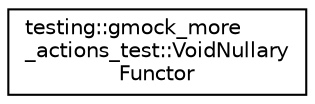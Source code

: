 digraph "Graphical Class Hierarchy"
{
  edge [fontname="Helvetica",fontsize="10",labelfontname="Helvetica",labelfontsize="10"];
  node [fontname="Helvetica",fontsize="10",shape=record];
  rankdir="LR";
  Node0 [label="testing::gmock_more\l_actions_test::VoidNullary\lFunctor",height=0.2,width=0.4,color="black", fillcolor="white", style="filled",URL="$classtesting_1_1gmock__more__actions__test_1_1VoidNullaryFunctor.html"];
}
